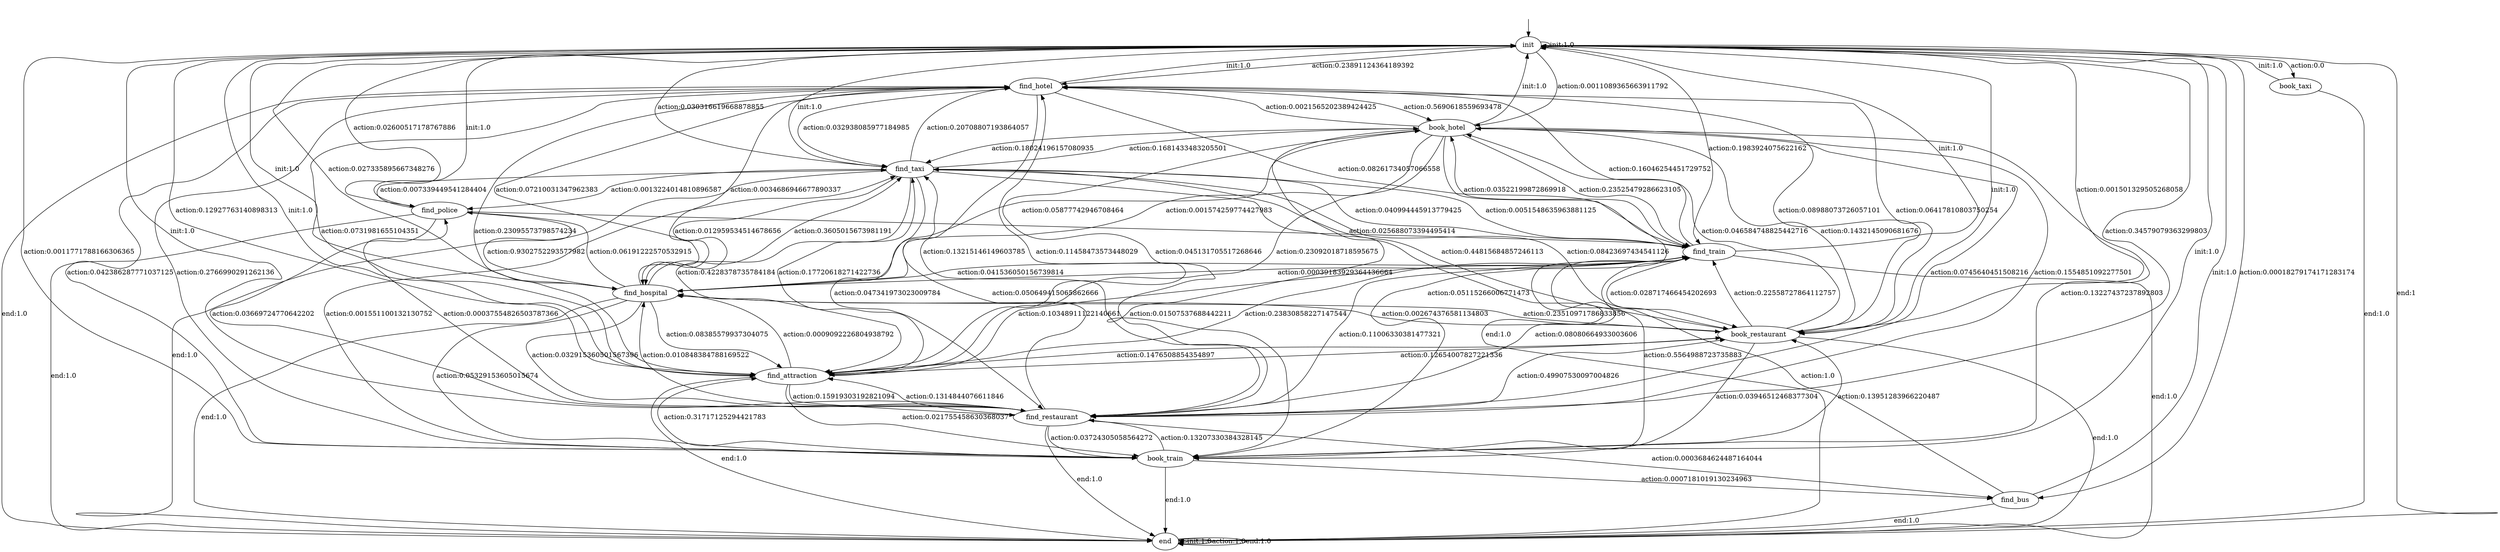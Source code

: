 digraph learned_mdp {
s0 [label="init"];
s1 [label="find_hotel"];
s2 [label="book_hotel"];
s3 [label="find_train"];
s4 [label="book_train"];
s5 [label="find_attraction"];
s6 [label="find_restaurant"];
s7 [label="book_restaurant"];
s8 [label="find_hospital"];
s9 [label="book_taxi"];
s10 [label="find_taxi"];
s11 [label="find_bus"];
s12 [label="find_police"];
s13 [label="end"];
s0 -> s0  [label="init:1.0"];
s0 -> s1  [label="action:0.23891124364189392"];
s0 -> s2  [label="action:0.0011089365663911792"];
s0 -> s3  [label="action:0.1983924075622162"];
s0 -> s4  [label="action:0.0011771788166306365"];
s0 -> s5  [label="action:0.12927763140898313"];
s0 -> s6  [label="action:0.34579079363299803"];
s0 -> s7  [label="action:0.001501329505268058"];
s0 -> s8  [label="action:0.027335895667348276"];
s0 -> s9  [label="action:0.0"];
s0 -> s10  [label="action:0.030316619668878855"];
s0 -> s11  [label="action:0.00018279174171283174"];
s0 -> s12  [label="action:0.02600517178767886"];
s0 -> s13  [label="end:1"];
s1 -> s0  [label="init:1.0"];
s1 -> s2  [label="action:0.5690618559693478"];
s1 -> s3  [label="action:0.08261734057066558"];
s1 -> s4  [label="action:0.042386287771037125"];
s1 -> s5  [label="action:0.0731981655104351"];
s1 -> s6  [label="action:0.13215146149603785"];
s1 -> s7  [label="action:0.06417810803750254"];
s1 -> s8  [label="action:0.0034686946677890337"];
s1 -> s10  [label="action:0.032938085977184985"];
s1 -> s13 [label="end:1.0"];
s2 -> s0  [label="init:1.0"];
s2 -> s1  [label="action:0.0021565202389424425"];
s2 -> s3  [label="action:0.23525479286623105"];
s2 -> s4  [label="action:0.05115266006771473"];
s2 -> s5  [label="action:0.23092018718595675"];
s2 -> s6  [label="action:0.1554851092277501"];
s2 -> s7  [label="action:0.1432145090681676"];
s2 -> s8  [label="action:0.001574259774427983"];
s2 -> s10  [label="action:0.18024196157080935"];
s2 -> s13 [label="end:1.0"];
s3 -> s0  [label="init:1.0"];
s3 -> s1  [label="action:0.16046254451729752"];
s3 -> s2  [label="action:0.03522199872869918"];
s3 -> s4  [label="action:0.5564988723735883"];
s3 -> s5  [label="action:0.10348911122140661"];
s3 -> s6  [label="action:0.11006330381477321"];
s3 -> s7  [label="action:0.028717466454202693"];
s3 -> s8  [label="action:0.00039183929364436664"];
s3 -> s10  [label="action:0.0051548635963881125"];
s3 -> s13 [label="end:1.0"];
s4 -> s0  [label="init:1.0"];
s4 -> s1  [label="action:0.2766990291262136"];
s4 -> s2  [label="action:0.13227437237892803"];
s4 -> s5  [label="action:0.31717125294421783"];
s4 -> s6  [label="action:0.13207330384328145"];
s4 -> s7  [label="action:0.13951283966220487"];
s4 -> s10  [label="action:0.001551100132130752"];
s4 -> s11  [label="action:0.0007181019130234963"];
s4 -> s13 [label="end:1.0"];
s5 -> s0  [label="init:1.0"];
s5 -> s1  [label="action:0.23095573798574234"];
s5 -> s2  [label="action:0.045131705517268646"];
s5 -> s3  [label="action:0.23830858227147544"];
s5 -> s4  [label="action:0.021755458630368037"];
s5 -> s6  [label="action:0.15919303192821094"];
s5 -> s7  [label="action:0.12654007827221336"];
s5 -> s8  [label="action:0.0009092226804938792"];
s5 -> s10  [label="action:0.17720618271422736"];
s5 -> s13 [label="end:1.0"];
s6 -> s0  [label="init:1.0"];
s6 -> s1  [label="action:0.11458473573448029"];
s6 -> s2  [label="action:0.0745640451508216"];
s6 -> s3  [label="action:0.08080664933003606"];
s6 -> s4  [label="action:0.03724305058564272"];
s6 -> s5  [label="action:0.1314844076611846"];
s6 -> s7  [label="action:0.49907530097004826"];
s6 -> s8  [label="action:0.010848384788169522"];
s6 -> s10  [label="action:0.050649415065862666"];
s6 -> s11  [label="action:0.0003684624487164044"];
s6 -> s12  [label="action:0.00037554826503787366"];
s6 -> s13 [label="end:1.0"];
s7 -> s0  [label="init:1.0"];
s7 -> s1  [label="action:0.08988073726057101"];
s7 -> s2  [label="action:0.046584748825442716"];
s7 -> s3  [label="action:0.22558727864112757"];
s7 -> s4  [label="action:0.03946512468377304"];
s7 -> s5  [label="action:0.1476508854354897"];
s7 -> s8  [label="action:0.002674376581134803"];
s7 -> s10  [label="action:0.44815684857246113"];
s7 -> s13 [label="end:1.0"];
s8 -> s0  [label="init:1.0"];
s8 -> s1  [label="action:0.07210031347962383"];
s8 -> s2  [label="action:0.05877742946708464"];
s8 -> s3  [label="action:0.041536050156739814"];
s8 -> s4  [label="action:0.05329153605015674"];
s8 -> s5  [label="action:0.08385579937304075"];
s8 -> s6  [label="action:0.032915360501567396"];
s8 -> s7  [label="action:0.23510971786833856"];
s8 -> s10  [label="action:0.3605015673981191"];
s8 -> s12  [label="action:0.06191222570532915"];
s8 -> s13 [label="end:1.0"];
s9 -> s0  [label="init:1.0"];
s9 -> s13 [label="end:1.0"];
s10 -> s0  [label="init:1.0"];
s10 -> s1  [label="action:0.20708807193864057"];
s10 -> s2  [label="action:0.1681433483205501"];
s10 -> s3  [label="action:0.040994445913779425"];
s10 -> s4  [label="action:0.01507537688442211"];
s10 -> s5  [label="action:0.4228378735784184"];
s10 -> s6  [label="action:0.047341973023009784"];
s10 -> s7  [label="action:0.08423697434541126"];
s10 -> s8  [label="action:0.012959534514678656"];
s10 -> s12  [label="action:0.0013224014810896587"];
s10 -> s13 [label="end:1.0"];
s11 -> s0  [label="init:1.0"];
s11 -> s3  [label="action:1.0"];
s11 -> s13 [label="end:1.0"];
s12 -> s0  [label="init:1.0"];
s12 -> s3  [label="action:0.025688073394495414"];
s12 -> s6  [label="action:0.03669724770642202"];
s12 -> s8  [label="action:0.9302752293577982"];
s12 -> s10  [label="action:0.007339449541284404"];
s12 -> s13 [label="end:1.0"];
s13 -> s13 [label="init:1.0"];
s13 -> s13  [label="action:1.0"];
s13 -> s13  [label="end:1.0"];
__start0 [label="", shape=none];
__start0 -> s0  [label=""];
}